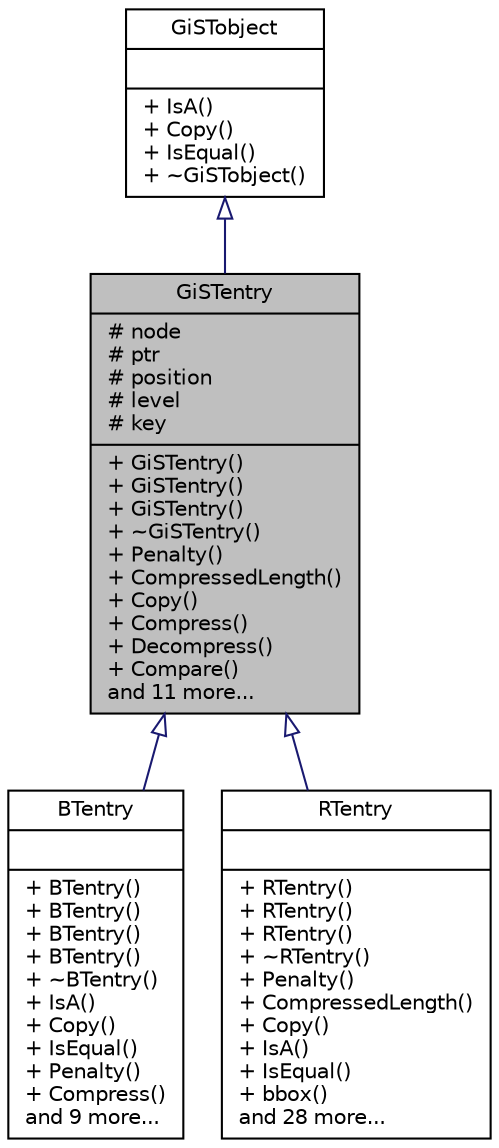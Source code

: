 digraph "GiSTentry"
{
 // INTERACTIVE_SVG=YES
 // LATEX_PDF_SIZE
  edge [fontname="Helvetica",fontsize="10",labelfontname="Helvetica",labelfontsize="10"];
  node [fontname="Helvetica",fontsize="10",shape=record];
  Node1 [label="{GiSTentry\n|# node\l# ptr\l# position\l# level\l# key\l|+ GiSTentry()\l+ GiSTentry()\l+ GiSTentry()\l+ ~GiSTentry()\l+ Penalty()\l+ CompressedLength()\l+ Copy()\l+ Compress()\l+ Decompress()\l+ Compare()\land 11 more...\l}",height=0.2,width=0.4,color="black", fillcolor="grey75", style="filled", fontcolor="black",tooltip=" "];
  Node2 -> Node1 [dir="back",color="midnightblue",fontsize="10",style="solid",arrowtail="onormal"];
  Node2 [label="{GiSTobject\n||+ IsA()\l+ Copy()\l+ IsEqual()\l+ ~GiSTobject()\l}",height=0.2,width=0.4,color="black", fillcolor="white", style="filled",URL="$classGiSTobject.html",tooltip=" "];
  Node1 -> Node3 [dir="back",color="midnightblue",fontsize="10",style="solid",arrowtail="onormal"];
  Node3 [label="{BTentry\n||+ BTentry()\l+ BTentry()\l+ BTentry()\l+ BTentry()\l+ ~BTentry()\l+ IsA()\l+ Copy()\l+ IsEqual()\l+ Penalty()\l+ Compress()\land 9 more...\l}",height=0.2,width=0.4,color="black", fillcolor="white", style="filled",URL="$classBTentry.html",tooltip=" "];
  Node1 -> Node4 [dir="back",color="midnightblue",fontsize="10",style="solid",arrowtail="onormal"];
  Node4 [label="{RTentry\n||+ RTentry()\l+ RTentry()\l+ RTentry()\l+ ~RTentry()\l+ Penalty()\l+ CompressedLength()\l+ Copy()\l+ IsA()\l+ IsEqual()\l+ bbox()\land 28 more...\l}",height=0.2,width=0.4,color="black", fillcolor="white", style="filled",URL="$classRTentry.html",tooltip=" "];
}
